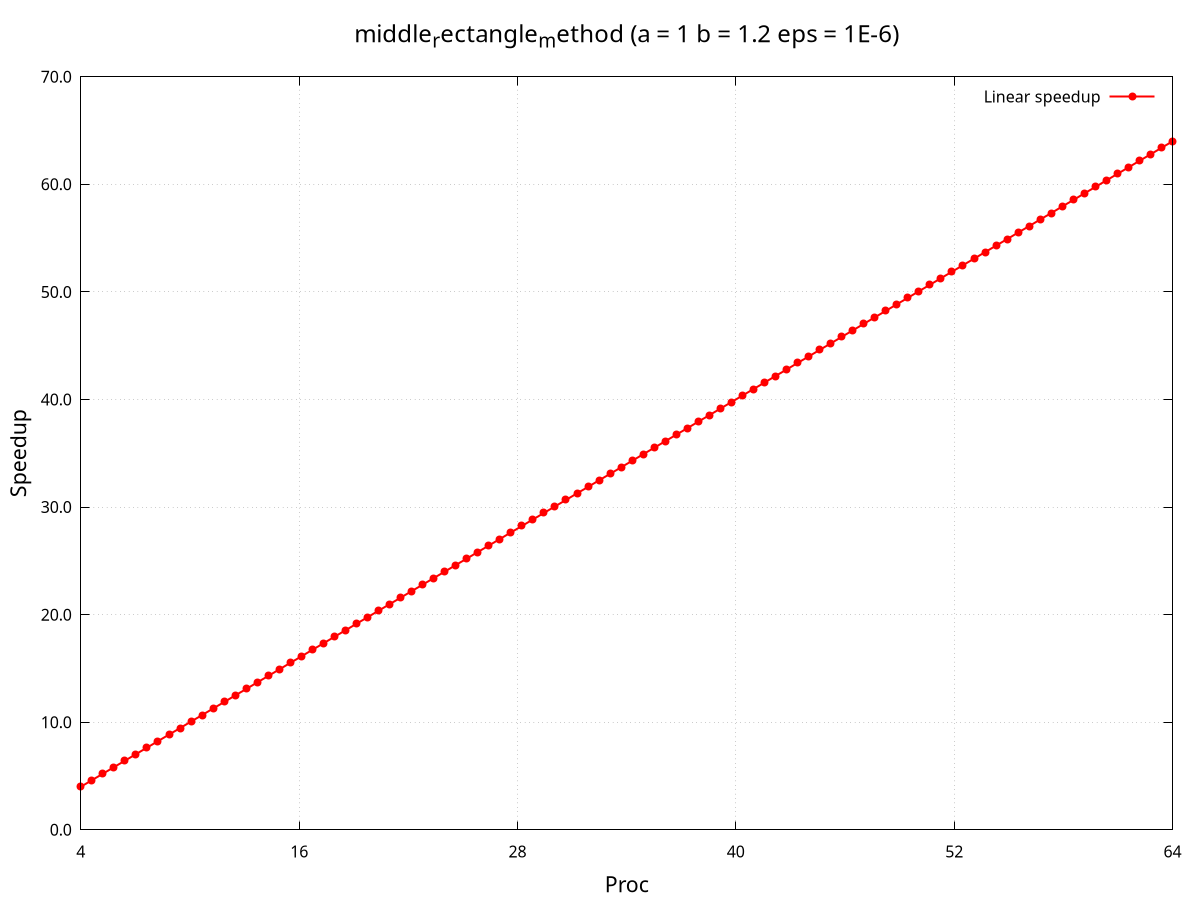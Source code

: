 #! /usr/bin/gnuplot -persist 

set colorsequence podo
set terminal png size 800, 600
set output "middle_rectangle_method.png"
set title "middle_rectangle_method (a = 1 b = 1.2 eps = 1E-6)" font 'Calibri,18'
set xlabel "Proc" font 'Calibri,16'
set ylabel "Speedup" font 'Calibri,16'
set format y "%.1f"
set format x "%.0f"
set xtics font 'Calibri,12'
set ytics font 'Calibri,12'
set grid


# Установка явных значений для xtics
set xtics (4, 16, 28, 40, 52, 64)
set xrange [4:64]

# Используем логарифмическую шкалу по оси Y
#set logscale y

# Построение графиков с данными из файлов
plot x title "Linear speedup" with linespoints  lw 2 pt 7 lc rgb 'red', \
     '../middle_rectangle_method_s' using 1:2 title "" with linespoints lw 2 pt 7 lc rgb 'blue'
     #'../middle_rectangle_method_1node_4proc' using 1:2 title "node = 1 proc = 4" with linespoints lw 2 pt 7 lc rgb 'blue', \
     #'../middle_rectangle_method_2node_8proc' using 1:2 title "node = 2 proc = 8" with linespoints lw 2 pt 7 lc rgb 'purple', \
     #'../middle_rectangle_method_4node_7proc' using 1:2 title "node = 4 proc = 7" with linespoints lw 2 pt 7 lc rgb 'green', \
     #'../middle_rectangle_method_4node_8proc' using 1:2 title "node = 4 proc = 8" with linespoints lw 2 pt 7 lc rgb 'black'

     
